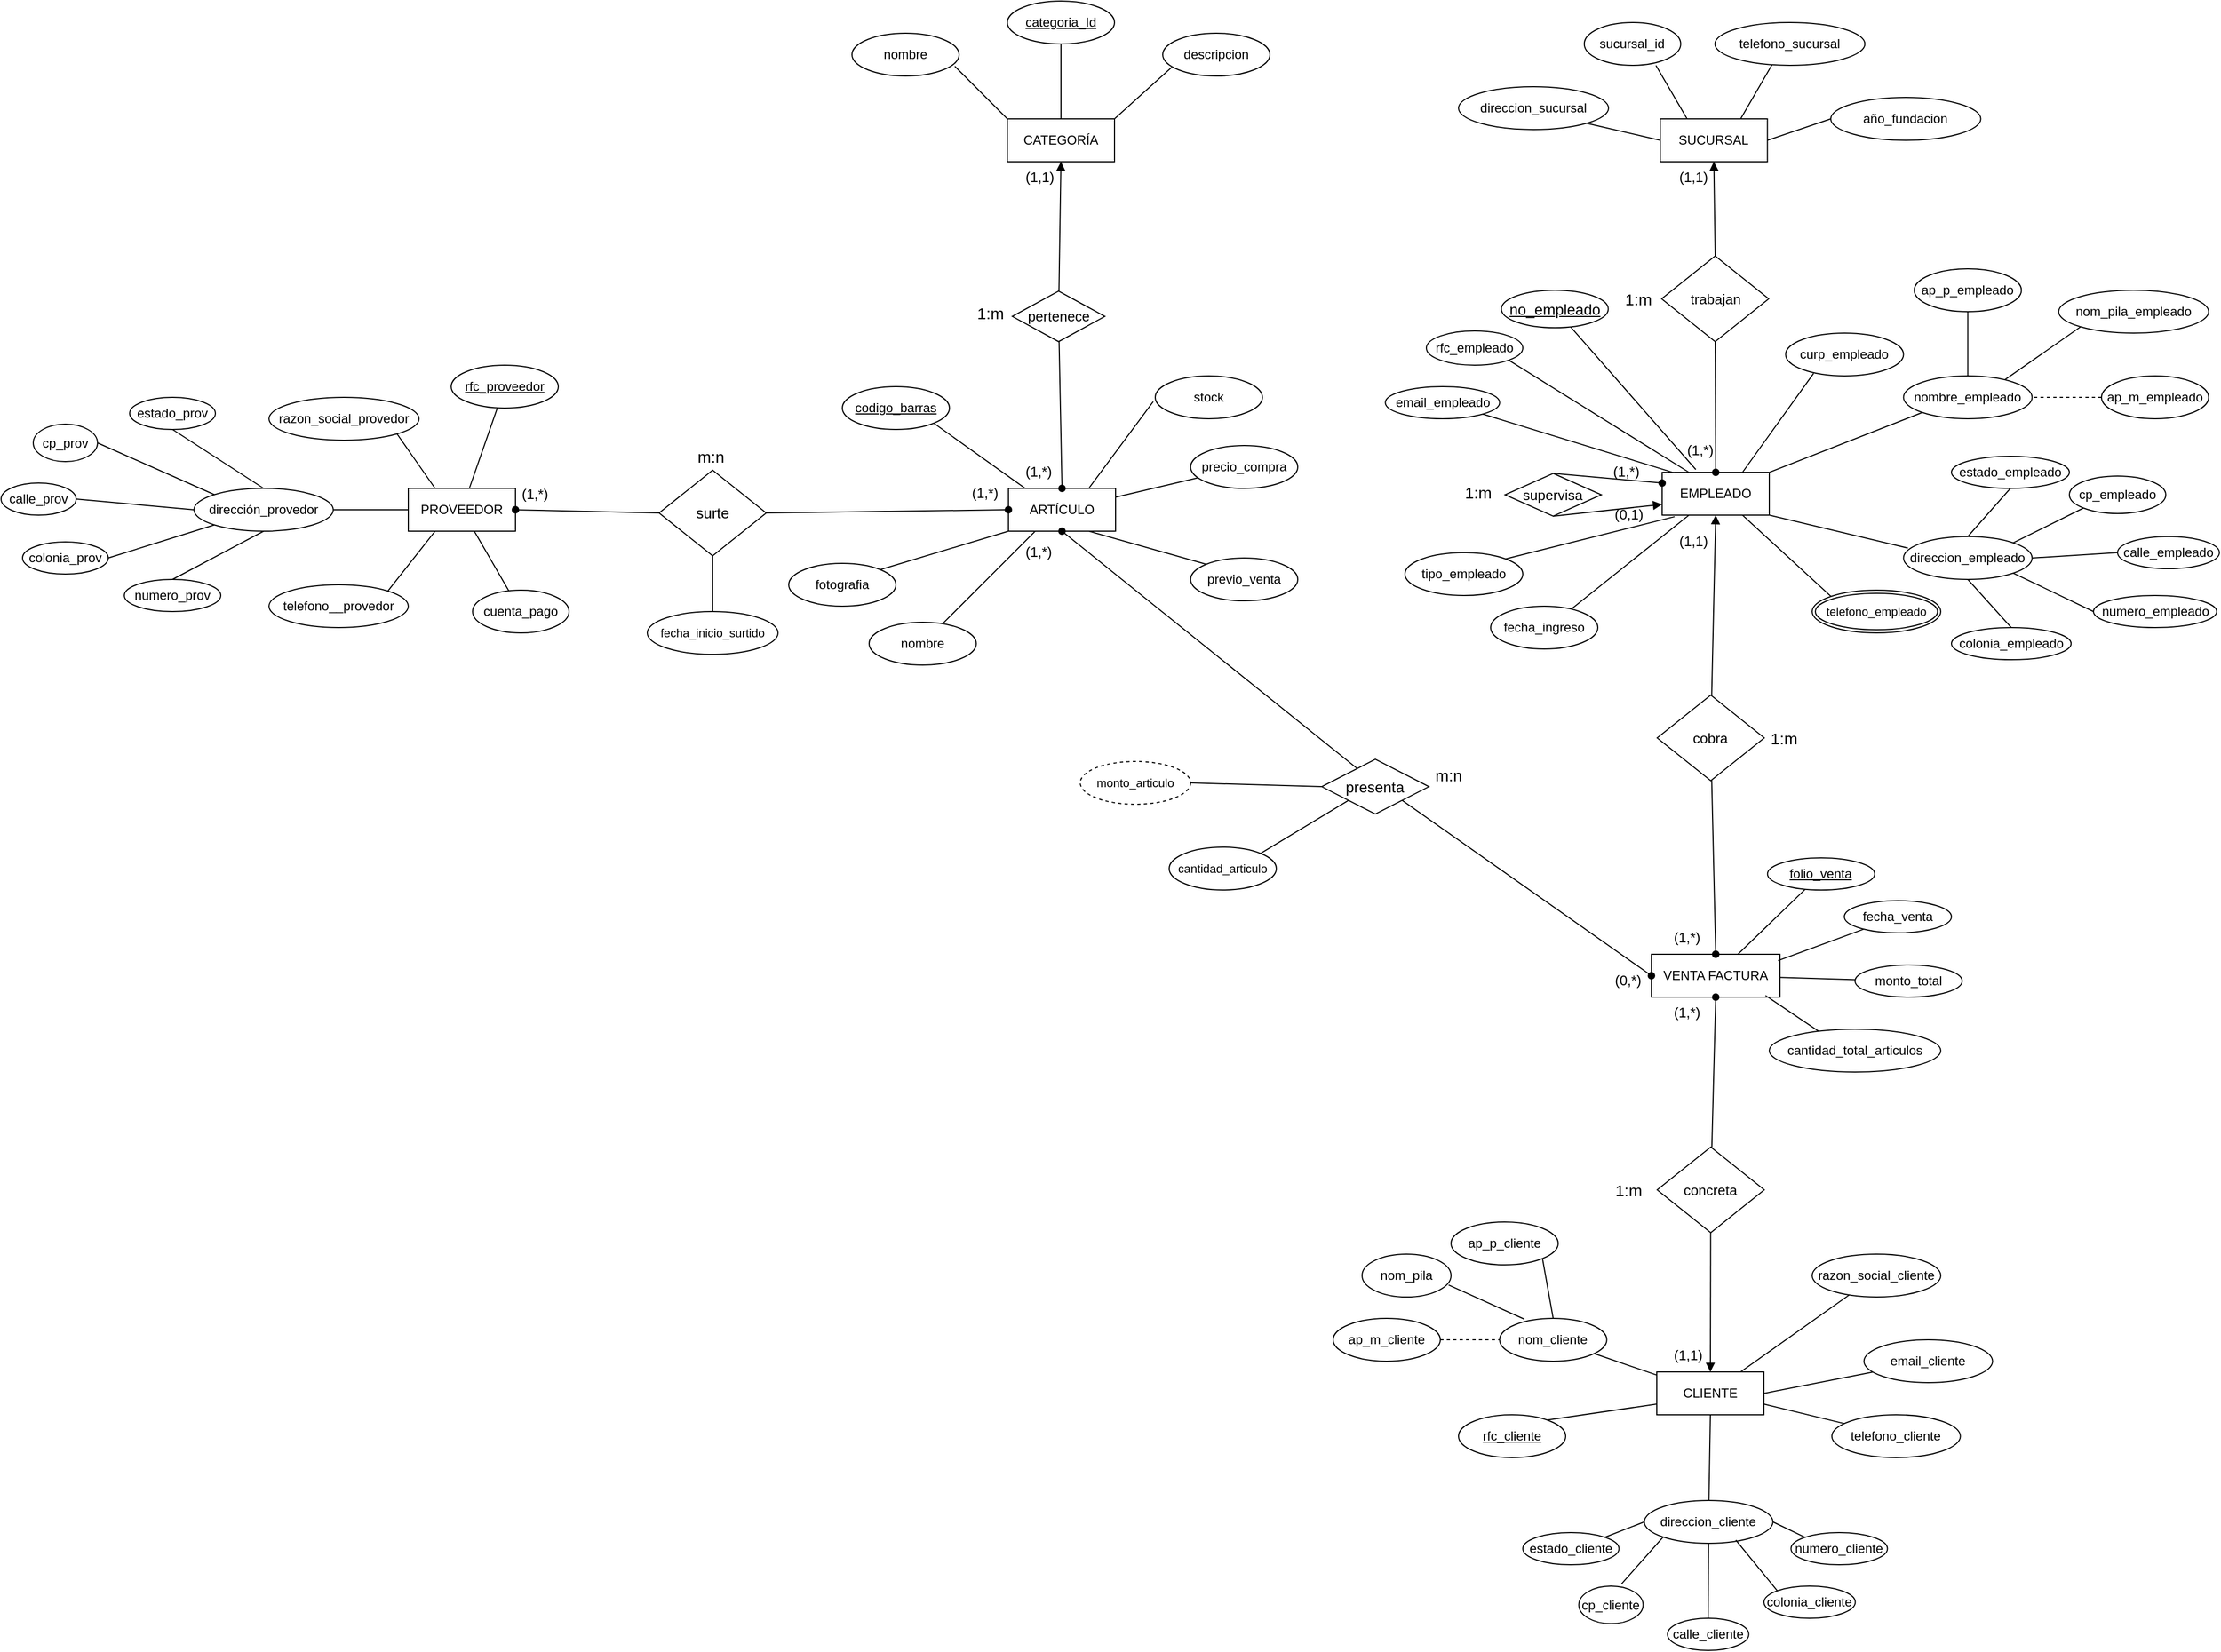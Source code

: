 <mxfile version="27.0.9">
  <diagram name="Page-1" id="KUsfZhr6kFcJxMQCVcjD">
    <mxGraphModel dx="2131" dy="1634" grid="1" gridSize="10" guides="1" tooltips="1" connect="1" arrows="1" fold="1" page="1" pageScale="1" pageWidth="850" pageHeight="1100" math="0" shadow="0">
      <root>
        <mxCell id="0" />
        <mxCell id="1" parent="0" />
        <mxCell id="p22CstdP_1Wj4LlNvmoe-1" style="shape=connector;rounded=0;orthogonalLoop=1;jettySize=auto;html=1;strokeColor=default;align=center;verticalAlign=middle;fontFamily=Helvetica;fontSize=11;fontColor=default;labelBackgroundColor=default;startFill=0;endArrow=none;" parent="1" source="p22CstdP_1Wj4LlNvmoe-8" target="p22CstdP_1Wj4LlNvmoe-12" edge="1">
          <mxGeometry relative="1" as="geometry" />
        </mxCell>
        <mxCell id="p22CstdP_1Wj4LlNvmoe-2" style="shape=connector;rounded=0;orthogonalLoop=1;jettySize=auto;html=1;strokeColor=default;align=center;verticalAlign=middle;fontFamily=Helvetica;fontSize=11;fontColor=default;labelBackgroundColor=default;startFill=0;endArrow=none;exitX=0.25;exitY=1;exitDx=0;exitDy=0;" parent="1" source="p22CstdP_1Wj4LlNvmoe-8" target="p22CstdP_1Wj4LlNvmoe-10" edge="1">
          <mxGeometry relative="1" as="geometry" />
        </mxCell>
        <mxCell id="p22CstdP_1Wj4LlNvmoe-3" style="shape=connector;rounded=0;orthogonalLoop=1;jettySize=auto;html=1;entryX=0;entryY=0;entryDx=0;entryDy=0;strokeColor=default;align=center;verticalAlign=middle;fontFamily=Helvetica;fontSize=11;fontColor=default;labelBackgroundColor=default;startFill=0;endArrow=none;exitX=0.75;exitY=1;exitDx=0;exitDy=0;" parent="1" source="p22CstdP_1Wj4LlNvmoe-8" target="p22CstdP_1Wj4LlNvmoe-11" edge="1">
          <mxGeometry relative="1" as="geometry" />
        </mxCell>
        <mxCell id="p22CstdP_1Wj4LlNvmoe-4" style="shape=connector;rounded=0;orthogonalLoop=1;jettySize=auto;html=1;strokeColor=default;align=center;verticalAlign=middle;fontFamily=Helvetica;fontSize=11;fontColor=default;labelBackgroundColor=default;startFill=0;endArrow=none;exitX=0.182;exitY=0.045;exitDx=0;exitDy=0;exitPerimeter=0;entryX=1;entryY=1;entryDx=0;entryDy=0;" parent="1" source="p22CstdP_1Wj4LlNvmoe-8" target="p22CstdP_1Wj4LlNvmoe-9" edge="1">
          <mxGeometry relative="1" as="geometry" />
        </mxCell>
        <mxCell id="p22CstdP_1Wj4LlNvmoe-8" value="ARTÍCULO" style="whiteSpace=wrap;html=1;align=center;" parent="1" vertex="1">
          <mxGeometry x="290" y="395" width="100" height="40" as="geometry" />
        </mxCell>
        <mxCell id="p22CstdP_1Wj4LlNvmoe-9" value="&lt;u&gt;codigo_barras&lt;/u&gt;" style="ellipse;whiteSpace=wrap;html=1;align=center;" parent="1" vertex="1">
          <mxGeometry x="135" y="300" width="100" height="40" as="geometry" />
        </mxCell>
        <mxCell id="p22CstdP_1Wj4LlNvmoe-10" value="nombre" style="ellipse;whiteSpace=wrap;html=1;align=center;" parent="1" vertex="1">
          <mxGeometry x="160" y="520" width="100" height="40" as="geometry" />
        </mxCell>
        <mxCell id="p22CstdP_1Wj4LlNvmoe-11" value="previo_venta" style="ellipse;whiteSpace=wrap;html=1;align=center;" parent="1" vertex="1">
          <mxGeometry x="460" y="460" width="100" height="40" as="geometry" />
        </mxCell>
        <mxCell id="p22CstdP_1Wj4LlNvmoe-12" value="precio_compra" style="ellipse;whiteSpace=wrap;html=1;align=center;" parent="1" vertex="1">
          <mxGeometry x="460" y="355" width="100" height="40" as="geometry" />
        </mxCell>
        <mxCell id="p22CstdP_1Wj4LlNvmoe-13" value="stock" style="ellipse;whiteSpace=wrap;html=1;align=center;" parent="1" vertex="1">
          <mxGeometry x="427" y="290" width="100" height="40" as="geometry" />
        </mxCell>
        <mxCell id="p22CstdP_1Wj4LlNvmoe-14" value="fotografia" style="ellipse;whiteSpace=wrap;html=1;align=center;" parent="1" vertex="1">
          <mxGeometry x="85" y="465" width="100" height="40" as="geometry" />
        </mxCell>
        <mxCell id="p22CstdP_1Wj4LlNvmoe-16" style="rounded=0;orthogonalLoop=1;jettySize=auto;html=1;entryX=-0.019;entryY=0.6;entryDx=0;entryDy=0;entryPerimeter=0;endArrow=none;startFill=0;exitX=0.75;exitY=0;exitDx=0;exitDy=0;" parent="1" source="p22CstdP_1Wj4LlNvmoe-8" target="p22CstdP_1Wj4LlNvmoe-13" edge="1">
          <mxGeometry relative="1" as="geometry" />
        </mxCell>
        <mxCell id="p22CstdP_1Wj4LlNvmoe-18" style="shape=connector;rounded=0;orthogonalLoop=1;jettySize=auto;html=1;entryX=1;entryY=0;entryDx=0;entryDy=0;strokeColor=default;align=center;verticalAlign=middle;fontFamily=Helvetica;fontSize=11;fontColor=default;labelBackgroundColor=default;startFill=0;endArrow=none;exitX=0;exitY=1;exitDx=0;exitDy=0;" parent="1" source="p22CstdP_1Wj4LlNvmoe-8" target="p22CstdP_1Wj4LlNvmoe-14" edge="1">
          <mxGeometry relative="1" as="geometry" />
        </mxCell>
        <mxCell id="p22CstdP_1Wj4LlNvmoe-19" style="shape=connector;rounded=0;orthogonalLoop=1;jettySize=auto;html=1;strokeColor=default;align=center;verticalAlign=middle;fontFamily=Helvetica;fontSize=11;fontColor=default;labelBackgroundColor=default;startFill=0;endArrow=none;exitX=1;exitY=0;exitDx=0;exitDy=0;entryX=0.083;entryY=0.797;entryDx=0;entryDy=0;entryPerimeter=0;" parent="1" source="p22CstdP_1Wj4LlNvmoe-21" target="p22CstdP_1Wj4LlNvmoe-24" edge="1">
          <mxGeometry relative="1" as="geometry">
            <Array as="points" />
          </mxGeometry>
        </mxCell>
        <mxCell id="p22CstdP_1Wj4LlNvmoe-20" style="shape=connector;rounded=0;orthogonalLoop=1;jettySize=auto;html=1;strokeColor=default;align=center;verticalAlign=middle;fontFamily=Helvetica;fontSize=11;fontColor=default;labelBackgroundColor=default;startFill=0;endArrow=none;exitX=0.5;exitY=0;exitDx=0;exitDy=0;" parent="1" source="p22CstdP_1Wj4LlNvmoe-21" target="p22CstdP_1Wj4LlNvmoe-22" edge="1">
          <mxGeometry relative="1" as="geometry" />
        </mxCell>
        <mxCell id="p22CstdP_1Wj4LlNvmoe-21" value="CATEGORÍA" style="whiteSpace=wrap;html=1;align=center;" parent="1" vertex="1">
          <mxGeometry x="289" y="50" width="100" height="40" as="geometry" />
        </mxCell>
        <mxCell id="p22CstdP_1Wj4LlNvmoe-22" value="&lt;u&gt;categoria_Id&lt;/u&gt;" style="ellipse;whiteSpace=wrap;html=1;align=center;" parent="1" vertex="1">
          <mxGeometry x="289" y="-60" width="100" height="40" as="geometry" />
        </mxCell>
        <mxCell id="p22CstdP_1Wj4LlNvmoe-23" value="nombre" style="ellipse;whiteSpace=wrap;html=1;align=center;" parent="1" vertex="1">
          <mxGeometry x="144" y="-30" width="100" height="40" as="geometry" />
        </mxCell>
        <mxCell id="p22CstdP_1Wj4LlNvmoe-24" value="descripcion" style="ellipse;whiteSpace=wrap;html=1;align=center;" parent="1" vertex="1">
          <mxGeometry x="434" y="-30" width="100" height="40" as="geometry" />
        </mxCell>
        <mxCell id="p22CstdP_1Wj4LlNvmoe-25" style="shape=connector;rounded=0;orthogonalLoop=1;jettySize=auto;html=1;entryX=0.96;entryY=0.772;entryDx=0;entryDy=0;entryPerimeter=0;strokeColor=default;align=center;verticalAlign=middle;fontFamily=Helvetica;fontSize=11;fontColor=default;labelBackgroundColor=default;startFill=0;endArrow=none;exitX=0;exitY=0;exitDx=0;exitDy=0;" parent="1" source="p22CstdP_1Wj4LlNvmoe-21" target="p22CstdP_1Wj4LlNvmoe-23" edge="1">
          <mxGeometry relative="1" as="geometry" />
        </mxCell>
        <mxCell id="p22CstdP_1Wj4LlNvmoe-26" style="shape=connector;rounded=0;orthogonalLoop=1;jettySize=auto;html=1;strokeColor=default;align=center;verticalAlign=middle;fontFamily=Helvetica;fontSize=11;fontColor=default;labelBackgroundColor=default;startFill=0;endArrow=none;exitX=0.25;exitY=1;exitDx=0;exitDy=0;entryX=1;entryY=0;entryDx=0;entryDy=0;" parent="1" source="p22CstdP_1Wj4LlNvmoe-28" target="p22CstdP_1Wj4LlNvmoe-33" edge="1">
          <mxGeometry relative="1" as="geometry" />
        </mxCell>
        <mxCell id="p22CstdP_1Wj4LlNvmoe-27" style="shape=connector;rounded=0;orthogonalLoop=1;jettySize=auto;html=1;strokeColor=default;align=center;verticalAlign=middle;fontFamily=Helvetica;fontSize=11;fontColor=default;labelBackgroundColor=default;startFill=0;endArrow=none;" parent="1" source="p22CstdP_1Wj4LlNvmoe-28" target="p22CstdP_1Wj4LlNvmoe-34" edge="1">
          <mxGeometry relative="1" as="geometry" />
        </mxCell>
        <mxCell id="p22CstdP_1Wj4LlNvmoe-28" value="PROVEEDOR" style="whiteSpace=wrap;html=1;align=center;" parent="1" vertex="1">
          <mxGeometry x="-270" y="395" width="100" height="40" as="geometry" />
        </mxCell>
        <mxCell id="p22CstdP_1Wj4LlNvmoe-29" style="shape=connector;rounded=0;orthogonalLoop=1;jettySize=auto;html=1;strokeColor=default;align=center;verticalAlign=middle;fontFamily=Helvetica;fontSize=11;fontColor=default;labelBackgroundColor=default;startFill=0;endArrow=none;" parent="1" source="p22CstdP_1Wj4LlNvmoe-30" target="p22CstdP_1Wj4LlNvmoe-28" edge="1">
          <mxGeometry relative="1" as="geometry" />
        </mxCell>
        <mxCell id="p22CstdP_1Wj4LlNvmoe-30" value="&lt;u&gt;rfc_proveedor&lt;/u&gt;" style="ellipse;whiteSpace=wrap;html=1;align=center;" parent="1" vertex="1">
          <mxGeometry x="-230" y="280" width="100" height="40" as="geometry" />
        </mxCell>
        <mxCell id="p22CstdP_1Wj4LlNvmoe-31" value="razon_social_provedor" style="ellipse;whiteSpace=wrap;html=1;align=center;" parent="1" vertex="1">
          <mxGeometry x="-400" y="310" width="140" height="40" as="geometry" />
        </mxCell>
        <mxCell id="p22CstdP_1Wj4LlNvmoe-32" value="dirección_provedor" style="ellipse;whiteSpace=wrap;html=1;align=center;" parent="1" vertex="1">
          <mxGeometry x="-470" y="395" width="130" height="40" as="geometry" />
        </mxCell>
        <mxCell id="p22CstdP_1Wj4LlNvmoe-33" value="telefono__provedor" style="ellipse;whiteSpace=wrap;html=1;align=center;" parent="1" vertex="1">
          <mxGeometry x="-400" y="485" width="130" height="40" as="geometry" />
        </mxCell>
        <mxCell id="p22CstdP_1Wj4LlNvmoe-34" value="cuenta_pago" style="ellipse;whiteSpace=wrap;html=1;align=center;" parent="1" vertex="1">
          <mxGeometry x="-210" y="490" width="90" height="40" as="geometry" />
        </mxCell>
        <mxCell id="p22CstdP_1Wj4LlNvmoe-35" style="shape=connector;rounded=0;orthogonalLoop=1;jettySize=auto;html=1;entryX=1;entryY=1;entryDx=0;entryDy=0;strokeColor=default;align=center;verticalAlign=middle;fontFamily=Helvetica;fontSize=11;fontColor=default;labelBackgroundColor=default;startFill=0;endArrow=none;exitX=0.25;exitY=0;exitDx=0;exitDy=0;" parent="1" source="p22CstdP_1Wj4LlNvmoe-28" target="p22CstdP_1Wj4LlNvmoe-31" edge="1">
          <mxGeometry relative="1" as="geometry" />
        </mxCell>
        <mxCell id="p22CstdP_1Wj4LlNvmoe-36" style="shape=connector;rounded=0;orthogonalLoop=1;jettySize=auto;html=1;entryX=1;entryY=0.5;entryDx=0;entryDy=0;strokeColor=default;align=center;verticalAlign=middle;fontFamily=Helvetica;fontSize=11;fontColor=default;labelBackgroundColor=default;startFill=0;endArrow=none;" parent="1" source="p22CstdP_1Wj4LlNvmoe-28" target="p22CstdP_1Wj4LlNvmoe-32" edge="1">
          <mxGeometry relative="1" as="geometry" />
        </mxCell>
        <mxCell id="p22CstdP_1Wj4LlNvmoe-38" value="CLIENTE" style="whiteSpace=wrap;html=1;align=center;" parent="1" vertex="1">
          <mxGeometry x="895" y="1220" width="100" height="40" as="geometry" />
        </mxCell>
        <mxCell id="p22CstdP_1Wj4LlNvmoe-39" style="shape=connector;rounded=0;orthogonalLoop=1;jettySize=auto;html=1;strokeColor=default;align=center;verticalAlign=middle;fontFamily=Helvetica;fontSize=11;fontColor=default;labelBackgroundColor=default;startFill=0;endArrow=none;entryX=0;entryY=0.75;entryDx=0;entryDy=0;exitX=0.787;exitY=0.137;exitDx=0;exitDy=0;exitPerimeter=0;" parent="1" source="p22CstdP_1Wj4LlNvmoe-40" target="p22CstdP_1Wj4LlNvmoe-38" edge="1">
          <mxGeometry relative="1" as="geometry" />
        </mxCell>
        <mxCell id="p22CstdP_1Wj4LlNvmoe-40" value="&lt;u&gt;rfc_cliente&lt;/u&gt;" style="ellipse;whiteSpace=wrap;html=1;align=center;" parent="1" vertex="1">
          <mxGeometry x="710" y="1260" width="100" height="40" as="geometry" />
        </mxCell>
        <mxCell id="p22CstdP_1Wj4LlNvmoe-41" style="shape=connector;rounded=0;orthogonalLoop=1;jettySize=auto;html=1;strokeColor=default;align=center;verticalAlign=middle;fontFamily=Helvetica;fontSize=11;fontColor=default;labelBackgroundColor=default;startFill=0;endArrow=none;" parent="1" source="p22CstdP_1Wj4LlNvmoe-42" target="p22CstdP_1Wj4LlNvmoe-38" edge="1">
          <mxGeometry relative="1" as="geometry" />
        </mxCell>
        <mxCell id="p22CstdP_1Wj4LlNvmoe-42" value="nom_cliente" style="ellipse;whiteSpace=wrap;html=1;align=center;" parent="1" vertex="1">
          <mxGeometry x="748.35" y="1170" width="100" height="40" as="geometry" />
        </mxCell>
        <mxCell id="p22CstdP_1Wj4LlNvmoe-44" style="shape=connector;rounded=0;orthogonalLoop=1;jettySize=auto;html=1;strokeColor=default;align=center;verticalAlign=middle;fontFamily=Helvetica;fontSize=11;fontColor=default;labelBackgroundColor=default;startFill=0;endArrow=none;dashed=1;exitX=1;exitY=0.5;exitDx=0;exitDy=0;entryX=0;entryY=0.5;entryDx=0;entryDy=0;" parent="1" source="dMxaC-axAhex1J3l8mQK-4" target="p22CstdP_1Wj4LlNvmoe-42" edge="1">
          <mxGeometry relative="1" as="geometry">
            <mxPoint x="1048.495" y="1119.919" as="sourcePoint" />
            <mxPoint x="783" y="1200" as="targetPoint" />
          </mxGeometry>
        </mxCell>
        <mxCell id="p22CstdP_1Wj4LlNvmoe-46" style="shape=connector;rounded=0;orthogonalLoop=1;jettySize=auto;html=1;strokeColor=default;align=center;verticalAlign=middle;fontFamily=Helvetica;fontSize=11;fontColor=default;labelBackgroundColor=default;startFill=0;endArrow=none;" parent="1" source="p22CstdP_1Wj4LlNvmoe-47" target="p22CstdP_1Wj4LlNvmoe-38" edge="1">
          <mxGeometry relative="1" as="geometry" />
        </mxCell>
        <mxCell id="p22CstdP_1Wj4LlNvmoe-47" value="razon_social_cliente" style="ellipse;whiteSpace=wrap;html=1;align=center;" parent="1" vertex="1">
          <mxGeometry x="1040" y="1110" width="120" height="40" as="geometry" />
        </mxCell>
        <mxCell id="p22CstdP_1Wj4LlNvmoe-48" style="shape=connector;rounded=0;orthogonalLoop=1;jettySize=auto;html=1;entryX=0.5;entryY=1;entryDx=0;entryDy=0;strokeColor=default;align=center;verticalAlign=middle;fontFamily=Helvetica;fontSize=11;fontColor=default;labelBackgroundColor=default;startFill=0;endArrow=none;" parent="1" source="p22CstdP_1Wj4LlNvmoe-49" target="p22CstdP_1Wj4LlNvmoe-38" edge="1">
          <mxGeometry relative="1" as="geometry" />
        </mxCell>
        <mxCell id="p22CstdP_1Wj4LlNvmoe-49" value="direccion_cliente" style="ellipse;whiteSpace=wrap;html=1;align=center;" parent="1" vertex="1">
          <mxGeometry x="883.35" y="1340" width="120" height="40" as="geometry" />
        </mxCell>
        <mxCell id="p22CstdP_1Wj4LlNvmoe-50" style="shape=connector;rounded=0;orthogonalLoop=1;jettySize=auto;html=1;entryX=1;entryY=0.5;entryDx=0;entryDy=0;strokeColor=default;align=center;verticalAlign=middle;fontFamily=Helvetica;fontSize=11;fontColor=default;labelBackgroundColor=default;startFill=0;endArrow=none;" parent="1" source="p22CstdP_1Wj4LlNvmoe-51" target="p22CstdP_1Wj4LlNvmoe-38" edge="1">
          <mxGeometry relative="1" as="geometry" />
        </mxCell>
        <mxCell id="p22CstdP_1Wj4LlNvmoe-51" value="email_cliente" style="ellipse;whiteSpace=wrap;html=1;align=center;" parent="1" vertex="1">
          <mxGeometry x="1088.35" y="1190" width="120" height="40" as="geometry" />
        </mxCell>
        <mxCell id="p22CstdP_1Wj4LlNvmoe-52" style="shape=connector;rounded=0;orthogonalLoop=1;jettySize=auto;html=1;entryX=1;entryY=0.75;entryDx=0;entryDy=0;strokeColor=default;align=center;verticalAlign=middle;fontFamily=Helvetica;fontSize=11;fontColor=default;labelBackgroundColor=default;startFill=0;endArrow=none;" parent="1" source="p22CstdP_1Wj4LlNvmoe-53" target="p22CstdP_1Wj4LlNvmoe-38" edge="1">
          <mxGeometry relative="1" as="geometry" />
        </mxCell>
        <mxCell id="p22CstdP_1Wj4LlNvmoe-53" value="telefono_cliente" style="ellipse;whiteSpace=wrap;html=1;align=center;" parent="1" vertex="1">
          <mxGeometry x="1058.35" y="1260" width="120" height="40" as="geometry" />
        </mxCell>
        <mxCell id="p22CstdP_1Wj4LlNvmoe-54" style="shape=connector;rounded=0;orthogonalLoop=1;jettySize=auto;html=1;entryX=0.5;entryY=0;entryDx=0;entryDy=0;strokeColor=default;align=center;verticalAlign=middle;fontFamily=Helvetica;fontSize=11;fontColor=default;labelBackgroundColor=default;startFill=0;endArrow=none;exitX=1;exitY=1;exitDx=0;exitDy=0;" parent="1" source="dMxaC-axAhex1J3l8mQK-3" target="p22CstdP_1Wj4LlNvmoe-42" edge="1">
          <mxGeometry relative="1" as="geometry">
            <mxPoint x="875.395" y="1149.195" as="sourcePoint" />
          </mxGeometry>
        </mxCell>
        <mxCell id="p22CstdP_1Wj4LlNvmoe-57" value="EMPLEADO" style="whiteSpace=wrap;html=1;align=center;" parent="1" vertex="1">
          <mxGeometry x="900" y="380" width="100" height="40" as="geometry" />
        </mxCell>
        <mxCell id="p22CstdP_1Wj4LlNvmoe-58" style="shape=connector;rounded=0;orthogonalLoop=1;jettySize=auto;html=1;strokeColor=default;align=center;verticalAlign=middle;fontFamily=Helvetica;fontSize=11;fontColor=default;labelBackgroundColor=default;startFill=0;endArrow=none;entryX=0.25;entryY=0;entryDx=0;entryDy=0;exitX=1;exitY=1;exitDx=0;exitDy=0;" parent="1" source="p22CstdP_1Wj4LlNvmoe-59" target="p22CstdP_1Wj4LlNvmoe-57" edge="1">
          <mxGeometry relative="1" as="geometry" />
        </mxCell>
        <mxCell id="p22CstdP_1Wj4LlNvmoe-59" value="rfc_empleado" style="ellipse;whiteSpace=wrap;html=1;align=center;" parent="1" vertex="1">
          <mxGeometry x="680" y="248" width="90" height="32" as="geometry" />
        </mxCell>
        <mxCell id="p22CstdP_1Wj4LlNvmoe-60" style="shape=connector;rounded=0;orthogonalLoop=1;jettySize=auto;html=1;entryX=0.75;entryY=0;entryDx=0;entryDy=0;strokeColor=default;align=center;verticalAlign=middle;fontFamily=Helvetica;fontSize=11;fontColor=default;labelBackgroundColor=default;startFill=0;endArrow=none;exitX=0.237;exitY=0.942;exitDx=0;exitDy=0;exitPerimeter=0;" parent="1" source="p22CstdP_1Wj4LlNvmoe-61" target="p22CstdP_1Wj4LlNvmoe-57" edge="1">
          <mxGeometry relative="1" as="geometry" />
        </mxCell>
        <mxCell id="p22CstdP_1Wj4LlNvmoe-61" value="curp_empleado" style="ellipse;whiteSpace=wrap;html=1;align=center;" parent="1" vertex="1">
          <mxGeometry x="1015.25" y="250" width="110" height="40" as="geometry" />
        </mxCell>
        <mxCell id="p22CstdP_1Wj4LlNvmoe-62" style="shape=connector;rounded=0;orthogonalLoop=1;jettySize=auto;html=1;entryX=1;entryY=0;entryDx=0;entryDy=0;strokeColor=default;align=center;verticalAlign=middle;fontFamily=Helvetica;fontSize=11;fontColor=default;labelBackgroundColor=default;startFill=0;endArrow=none;exitX=0;exitY=1;exitDx=0;exitDy=0;" parent="1" source="p22CstdP_1Wj4LlNvmoe-63" target="p22CstdP_1Wj4LlNvmoe-57" edge="1">
          <mxGeometry relative="1" as="geometry" />
        </mxCell>
        <mxCell id="p22CstdP_1Wj4LlNvmoe-63" value="nombre_empleado" style="ellipse;whiteSpace=wrap;html=1;align=center;" parent="1" vertex="1">
          <mxGeometry x="1125.25" y="290" width="120" height="40" as="geometry" />
        </mxCell>
        <mxCell id="p22CstdP_1Wj4LlNvmoe-64" value="telefono_empleado" style="ellipse;shape=doubleEllipse;margin=3;whiteSpace=wrap;html=1;align=center;fontFamily=Helvetica;fontSize=11;fontColor=default;labelBackgroundColor=default;" parent="1" vertex="1">
          <mxGeometry x="1040" y="490" width="120" height="40" as="geometry" />
        </mxCell>
        <mxCell id="p22CstdP_1Wj4LlNvmoe-68" style="shape=connector;rounded=0;orthogonalLoop=1;jettySize=auto;html=1;entryX=0;entryY=0;entryDx=0;entryDy=0;strokeColor=default;align=center;verticalAlign=middle;fontFamily=Helvetica;fontSize=11;fontColor=default;labelBackgroundColor=default;startFill=0;endArrow=none;exitX=0.75;exitY=1;exitDx=0;exitDy=0;" parent="1" source="p22CstdP_1Wj4LlNvmoe-57" target="p22CstdP_1Wj4LlNvmoe-64" edge="1">
          <mxGeometry relative="1" as="geometry" />
        </mxCell>
        <mxCell id="p22CstdP_1Wj4LlNvmoe-69" style="shape=connector;rounded=0;orthogonalLoop=1;jettySize=auto;html=1;entryX=1;entryY=1;entryDx=0;entryDy=0;strokeColor=default;align=center;verticalAlign=middle;fontFamily=Helvetica;fontSize=11;fontColor=default;labelBackgroundColor=default;startFill=0;endArrow=none;exitX=0.034;exitY=0.269;exitDx=0;exitDy=0;exitPerimeter=0;" parent="1" source="p22CstdP_1Wj4LlNvmoe-70" target="p22CstdP_1Wj4LlNvmoe-57" edge="1">
          <mxGeometry relative="1" as="geometry" />
        </mxCell>
        <mxCell id="p22CstdP_1Wj4LlNvmoe-70" value="direccion_empleado" style="ellipse;whiteSpace=wrap;html=1;align=center;" parent="1" vertex="1">
          <mxGeometry x="1125.25" y="440" width="120" height="40" as="geometry" />
        </mxCell>
        <mxCell id="p22CstdP_1Wj4LlNvmoe-71" value="email_empleado" style="ellipse;whiteSpace=wrap;html=1;align=center;" parent="1" vertex="1">
          <mxGeometry x="641.7" y="300" width="106.65" height="30" as="geometry" />
        </mxCell>
        <mxCell id="p22CstdP_1Wj4LlNvmoe-73" value="tipo_empleado" style="ellipse;whiteSpace=wrap;html=1;align=center;" parent="1" vertex="1">
          <mxGeometry x="660" y="455" width="110" height="40" as="geometry" />
        </mxCell>
        <mxCell id="p22CstdP_1Wj4LlNvmoe-74" style="shape=connector;rounded=0;orthogonalLoop=1;jettySize=auto;html=1;entryX=1;entryY=1;entryDx=0;entryDy=0;strokeColor=default;align=center;verticalAlign=middle;fontFamily=Helvetica;fontSize=11;fontColor=default;labelBackgroundColor=default;startFill=0;endArrow=none;exitX=0.116;exitY=0.014;exitDx=0;exitDy=0;exitPerimeter=0;" parent="1" source="p22CstdP_1Wj4LlNvmoe-57" target="p22CstdP_1Wj4LlNvmoe-71" edge="1">
          <mxGeometry relative="1" as="geometry" />
        </mxCell>
        <mxCell id="p22CstdP_1Wj4LlNvmoe-75" style="shape=connector;rounded=0;orthogonalLoop=1;jettySize=auto;html=1;entryX=0.25;entryY=1;entryDx=0;entryDy=0;strokeColor=default;align=center;verticalAlign=middle;fontFamily=Helvetica;fontSize=11;fontColor=default;labelBackgroundColor=default;startFill=0;endArrow=none;exitX=0.702;exitY=0.169;exitDx=0;exitDy=0;exitPerimeter=0;" parent="1" source="p22CstdP_1Wj4LlNvmoe-72" target="p22CstdP_1Wj4LlNvmoe-57" edge="1">
          <mxGeometry relative="1" as="geometry" />
        </mxCell>
        <mxCell id="p22CstdP_1Wj4LlNvmoe-76" style="shape=connector;rounded=0;orthogonalLoop=1;jettySize=auto;html=1;strokeColor=default;align=center;verticalAlign=middle;fontFamily=Helvetica;fontSize=11;fontColor=default;labelBackgroundColor=default;startFill=0;endArrow=none;exitX=1;exitY=0;exitDx=0;exitDy=0;entryX=0.116;entryY=1.036;entryDx=0;entryDy=0;entryPerimeter=0;" parent="1" source="p22CstdP_1Wj4LlNvmoe-73" target="p22CstdP_1Wj4LlNvmoe-57" edge="1">
          <mxGeometry relative="1" as="geometry">
            <mxPoint x="910" y="421" as="targetPoint" />
          </mxGeometry>
        </mxCell>
        <mxCell id="p22CstdP_1Wj4LlNvmoe-79" value="" style="shape=connector;rounded=0;orthogonalLoop=1;jettySize=auto;html=1;strokeColor=default;align=center;verticalAlign=middle;fontFamily=Helvetica;fontSize=11;fontColor=default;labelBackgroundColor=default;startFill=0;endArrow=none;entryX=0.743;entryY=1.003;entryDx=0;entryDy=0;exitX=0.25;exitY=0;exitDx=0;exitDy=0;entryPerimeter=0;" parent="1" source="p22CstdP_1Wj4LlNvmoe-80" target="p22CstdP_1Wj4LlNvmoe-81" edge="1">
          <mxGeometry relative="1" as="geometry">
            <mxPoint x="886.248" y="-20.851" as="targetPoint" />
          </mxGeometry>
        </mxCell>
        <mxCell id="p22CstdP_1Wj4LlNvmoe-80" value="SUCURSAL" style="whiteSpace=wrap;html=1;align=center;" parent="1" vertex="1">
          <mxGeometry x="898.26" y="50" width="100" height="40" as="geometry" />
        </mxCell>
        <mxCell id="p22CstdP_1Wj4LlNvmoe-81" value="sucursal_id" style="ellipse;whiteSpace=wrap;html=1;" parent="1" vertex="1">
          <mxGeometry x="827.35" y="-40" width="90" height="40" as="geometry" />
        </mxCell>
        <mxCell id="p22CstdP_1Wj4LlNvmoe-83" style="shape=connector;rounded=0;orthogonalLoop=1;jettySize=auto;html=1;entryX=0.75;entryY=0;entryDx=0;entryDy=0;strokeColor=default;align=center;verticalAlign=middle;fontFamily=Helvetica;fontSize=11;fontColor=default;labelBackgroundColor=default;startFill=0;endArrow=none;exitX=0.386;exitY=0.953;exitDx=0;exitDy=0;exitPerimeter=0;" parent="1" source="p22CstdP_1Wj4LlNvmoe-84" target="p22CstdP_1Wj4LlNvmoe-80" edge="1">
          <mxGeometry relative="1" as="geometry" />
        </mxCell>
        <mxCell id="p22CstdP_1Wj4LlNvmoe-84" value="telefono_sucursal" style="ellipse;whiteSpace=wrap;html=1;" parent="1" vertex="1">
          <mxGeometry x="949.25" y="-40" width="140" height="40" as="geometry" />
        </mxCell>
        <mxCell id="p22CstdP_1Wj4LlNvmoe-85" style="shape=connector;rounded=0;orthogonalLoop=1;jettySize=auto;html=1;strokeColor=default;align=center;verticalAlign=middle;fontFamily=Helvetica;fontSize=11;fontColor=default;labelBackgroundColor=default;startFill=0;endArrow=none;exitX=0;exitY=0.5;exitDx=0;exitDy=0;entryX=1;entryY=0.5;entryDx=0;entryDy=0;" parent="1" source="p22CstdP_1Wj4LlNvmoe-86" target="p22CstdP_1Wj4LlNvmoe-80" edge="1">
          <mxGeometry relative="1" as="geometry">
            <mxPoint x="999" y="60" as="targetPoint" />
          </mxGeometry>
        </mxCell>
        <mxCell id="p22CstdP_1Wj4LlNvmoe-86" value="año_fundacion" style="ellipse;whiteSpace=wrap;html=1;" parent="1" vertex="1">
          <mxGeometry x="1057.35" y="30" width="140" height="40" as="geometry" />
        </mxCell>
        <mxCell id="p22CstdP_1Wj4LlNvmoe-87" style="shape=connector;rounded=0;orthogonalLoop=1;jettySize=auto;html=1;entryX=0;entryY=0.5;entryDx=0;entryDy=0;strokeColor=default;align=center;verticalAlign=middle;fontFamily=Helvetica;fontSize=11;fontColor=default;labelBackgroundColor=default;startFill=0;endArrow=none;exitX=1;exitY=1;exitDx=0;exitDy=0;" parent="1" source="p22CstdP_1Wj4LlNvmoe-88" target="p22CstdP_1Wj4LlNvmoe-80" edge="1">
          <mxGeometry relative="1" as="geometry" />
        </mxCell>
        <mxCell id="p22CstdP_1Wj4LlNvmoe-88" value="direccion_sucursal" style="ellipse;whiteSpace=wrap;html=1;" parent="1" vertex="1">
          <mxGeometry x="710.0" y="20" width="140" height="40" as="geometry" />
        </mxCell>
        <mxCell id="p22CstdP_1Wj4LlNvmoe-92" value="VENTA FACTURA" style="whiteSpace=wrap;html=1;align=center;" parent="1" vertex="1">
          <mxGeometry x="890" y="830" width="120" height="40" as="geometry" />
        </mxCell>
        <mxCell id="p22CstdP_1Wj4LlNvmoe-93" style="shape=connector;rounded=0;orthogonalLoop=1;jettySize=auto;html=1;strokeColor=default;align=center;verticalAlign=middle;fontFamily=Helvetica;fontSize=11;fontColor=default;labelBackgroundColor=default;startFill=0;endArrow=none;" parent="1" source="p22CstdP_1Wj4LlNvmoe-94" target="p22CstdP_1Wj4LlNvmoe-92" edge="1">
          <mxGeometry relative="1" as="geometry" />
        </mxCell>
        <mxCell id="p22CstdP_1Wj4LlNvmoe-94" value="&lt;u&gt;folio_venta&lt;/u&gt;" style="ellipse;whiteSpace=wrap;html=1;" parent="1" vertex="1">
          <mxGeometry x="998.35" y="740" width="100" height="30" as="geometry" />
        </mxCell>
        <mxCell id="p22CstdP_1Wj4LlNvmoe-95" value="fecha_venta" style="ellipse;whiteSpace=wrap;html=1;" parent="1" vertex="1">
          <mxGeometry x="1070" y="780" width="100" height="30" as="geometry" />
        </mxCell>
        <mxCell id="p22CstdP_1Wj4LlNvmoe-96" style="shape=connector;rounded=0;orthogonalLoop=1;jettySize=auto;html=1;strokeColor=default;align=center;verticalAlign=middle;fontFamily=Helvetica;fontSize=11;fontColor=default;labelBackgroundColor=default;startFill=0;endArrow=none;" parent="1" source="p22CstdP_1Wj4LlNvmoe-97" target="p22CstdP_1Wj4LlNvmoe-92" edge="1">
          <mxGeometry relative="1" as="geometry" />
        </mxCell>
        <mxCell id="p22CstdP_1Wj4LlNvmoe-97" value="monto_total" style="ellipse;whiteSpace=wrap;html=1;" parent="1" vertex="1">
          <mxGeometry x="1080" y="840" width="100" height="30" as="geometry" />
        </mxCell>
        <mxCell id="p22CstdP_1Wj4LlNvmoe-98" style="shape=connector;rounded=0;orthogonalLoop=1;jettySize=auto;html=1;strokeColor=default;align=center;verticalAlign=middle;fontFamily=Helvetica;fontSize=11;fontColor=default;labelBackgroundColor=default;startFill=0;endArrow=none;exitX=0.301;exitY=0.082;exitDx=0;exitDy=0;exitPerimeter=0;entryX=0.887;entryY=0.962;entryDx=0;entryDy=0;entryPerimeter=0;" parent="1" source="p22CstdP_1Wj4LlNvmoe-99" target="p22CstdP_1Wj4LlNvmoe-92" edge="1">
          <mxGeometry relative="1" as="geometry">
            <mxPoint x="996" y="872" as="targetPoint" />
          </mxGeometry>
        </mxCell>
        <mxCell id="p22CstdP_1Wj4LlNvmoe-99" value="cantidad_total_articulos" style="ellipse;whiteSpace=wrap;html=1;" parent="1" vertex="1">
          <mxGeometry x="1000" y="900" width="160" height="40" as="geometry" />
        </mxCell>
        <mxCell id="p22CstdP_1Wj4LlNvmoe-100" style="shape=connector;rounded=0;orthogonalLoop=1;jettySize=auto;html=1;entryX=0.985;entryY=0.149;entryDx=0;entryDy=0;entryPerimeter=0;strokeColor=default;align=center;verticalAlign=middle;fontFamily=Helvetica;fontSize=11;fontColor=default;labelBackgroundColor=default;startFill=0;endArrow=none;" parent="1" source="p22CstdP_1Wj4LlNvmoe-95" target="p22CstdP_1Wj4LlNvmoe-92" edge="1">
          <mxGeometry relative="1" as="geometry" />
        </mxCell>
        <mxCell id="p22CstdP_1Wj4LlNvmoe-104" value="" style="shape=connector;rounded=0;orthogonalLoop=1;jettySize=auto;html=1;strokeColor=default;align=center;verticalAlign=middle;fontFamily=Helvetica;fontSize=11;fontColor=default;labelBackgroundColor=default;startFill=0;endArrow=none;exitX=0.5;exitY=1;exitDx=0;exitDy=0;entryX=0.5;entryY=0;entryDx=0;entryDy=0;" parent="1" source="dMxaC-axAhex1J3l8mQK-10" target="p22CstdP_1Wj4LlNvmoe-113" edge="1">
          <mxGeometry relative="1" as="geometry">
            <mxPoint x="19" y="440" as="sourcePoint" />
          </mxGeometry>
        </mxCell>
        <mxCell id="p22CstdP_1Wj4LlNvmoe-113" value="fecha_inicio_surtido" style="ellipse;whiteSpace=wrap;html=1;fontSize=11;labelBackgroundColor=default;" parent="1" vertex="1">
          <mxGeometry x="-47" y="510" width="122" height="40" as="geometry" />
        </mxCell>
        <mxCell id="p22CstdP_1Wj4LlNvmoe-121" value="estado_prov" style="ellipse;whiteSpace=wrap;html=1;align=center;" parent="1" vertex="1">
          <mxGeometry x="-530" y="310" width="80" height="30" as="geometry" />
        </mxCell>
        <mxCell id="p22CstdP_1Wj4LlNvmoe-122" value="calle_prov" style="ellipse;whiteSpace=wrap;html=1;align=center;" parent="1" vertex="1">
          <mxGeometry x="-650" y="390" width="70" height="30" as="geometry" />
        </mxCell>
        <mxCell id="p22CstdP_1Wj4LlNvmoe-123" value="colonia_prov" style="ellipse;whiteSpace=wrap;html=1;align=center;" parent="1" vertex="1">
          <mxGeometry x="-630" y="445" width="80" height="30" as="geometry" />
        </mxCell>
        <mxCell id="p22CstdP_1Wj4LlNvmoe-124" value="cp_prov" style="ellipse;whiteSpace=wrap;html=1;align=center;" parent="1" vertex="1">
          <mxGeometry x="-620" y="335" width="60" height="35" as="geometry" />
        </mxCell>
        <mxCell id="p22CstdP_1Wj4LlNvmoe-125" value="numero_prov" style="ellipse;whiteSpace=wrap;html=1;align=center;" parent="1" vertex="1">
          <mxGeometry x="-535" y="480" width="90" height="30" as="geometry" />
        </mxCell>
        <mxCell id="dMxaC-axAhex1J3l8mQK-3" value="ap_p_cliente" style="ellipse;whiteSpace=wrap;html=1;align=center;" parent="1" vertex="1">
          <mxGeometry x="703.0" y="1080" width="100" height="40" as="geometry" />
        </mxCell>
        <mxCell id="dMxaC-axAhex1J3l8mQK-4" value="ap_m_cliente" style="ellipse;whiteSpace=wrap;html=1;align=center;" parent="1" vertex="1">
          <mxGeometry x="593" y="1170" width="100" height="40" as="geometry" />
        </mxCell>
        <mxCell id="dMxaC-axAhex1J3l8mQK-5" value="nom_pila" style="ellipse;whiteSpace=wrap;html=1;align=center;" parent="1" vertex="1">
          <mxGeometry x="620" y="1110" width="83" height="40" as="geometry" />
        </mxCell>
        <mxCell id="dMxaC-axAhex1J3l8mQK-6" style="shape=connector;rounded=0;orthogonalLoop=1;jettySize=auto;html=1;strokeColor=default;align=center;verticalAlign=middle;fontFamily=Helvetica;fontSize=11;fontColor=default;labelBackgroundColor=default;startFill=0;endArrow=none;exitX=0.973;exitY=0.721;exitDx=0;exitDy=0;exitPerimeter=0;entryX=0.231;entryY=0.019;entryDx=0;entryDy=0;entryPerimeter=0;" parent="1" source="dMxaC-axAhex1J3l8mQK-5" target="p22CstdP_1Wj4LlNvmoe-42" edge="1">
          <mxGeometry relative="1" as="geometry">
            <mxPoint x="798" y="1124" as="sourcePoint" />
            <mxPoint x="768.35" y="1170" as="targetPoint" />
          </mxGeometry>
        </mxCell>
        <mxCell id="dMxaC-axAhex1J3l8mQK-7" value="" style="group;fontFamily=Helvetica;fontSize=14;" parent="1" vertex="1" connectable="0">
          <mxGeometry x="-106" y="350" width="241" height="110" as="geometry" />
        </mxCell>
        <mxCell id="dMxaC-axAhex1J3l8mQK-10" value="surte" style="rhombus;whiteSpace=wrap;html=1;fontFamily=Helvetica;fontSize=14;" parent="dMxaC-axAhex1J3l8mQK-7" vertex="1">
          <mxGeometry x="70" y="28" width="100" height="80" as="geometry" />
        </mxCell>
        <mxCell id="dMxaC-axAhex1J3l8mQK-11" value="m:n" style="text;strokeColor=none;fillColor=none;spacingLeft=4;spacingRight=4;overflow=hidden;rotatable=0;points=[[0,0.5],[1,0.5]];portConstraint=eastwest;fontSize=15;fontFamily=Helvetica;" parent="dMxaC-axAhex1J3l8mQK-7" vertex="1">
          <mxGeometry x="100" width="40" height="30" as="geometry" />
        </mxCell>
        <mxCell id="dMxaC-axAhex1J3l8mQK-9" style="edgeStyle=none;rounded=0;orthogonalLoop=1;jettySize=auto;html=1;startArrow=none;startFill=0;endArrow=oval;endFill=1;fontFamily=Helvetica;fontSize=14;entryX=1;entryY=0.5;entryDx=0;entryDy=0;exitX=0;exitY=0.5;exitDx=0;exitDy=0;" parent="1" source="dMxaC-axAhex1J3l8mQK-10" target="p22CstdP_1Wj4LlNvmoe-28" edge="1">
          <mxGeometry relative="1" as="geometry">
            <mxPoint x="-106" y="418" as="targetPoint" />
          </mxGeometry>
        </mxCell>
        <mxCell id="dMxaC-axAhex1J3l8mQK-8" style="edgeStyle=none;rounded=0;orthogonalLoop=1;jettySize=auto;html=1;startArrow=none;startFill=0;endArrow=oval;endFill=1;fontFamily=Helvetica;fontSize=14;entryX=0;entryY=0.5;entryDx=0;entryDy=0;exitX=1;exitY=0.5;exitDx=0;exitDy=0;" parent="1" source="dMxaC-axAhex1J3l8mQK-10" target="p22CstdP_1Wj4LlNvmoe-8" edge="1">
          <mxGeometry relative="1" as="geometry">
            <mxPoint x="70" y="418" as="targetPoint" />
          </mxGeometry>
        </mxCell>
        <mxCell id="dMxaC-axAhex1J3l8mQK-12" value="(1,*)" style="text;strokeColor=none;fillColor=none;spacingLeft=4;spacingRight=4;overflow=hidden;rotatable=0;points=[[0,0.5],[1,0.5]];portConstraint=eastwest;fontSize=13;fontStyle=0;fontFamily=Helvetica;" parent="1" vertex="1">
          <mxGeometry x="-170" y="386" width="40" height="30" as="geometry" />
        </mxCell>
        <mxCell id="dMxaC-axAhex1J3l8mQK-13" value="(1,*)" style="text;strokeColor=none;fillColor=none;spacingLeft=4;spacingRight=4;overflow=hidden;rotatable=0;points=[[0,0.5],[1,0.5]];portConstraint=eastwest;fontSize=13;fontStyle=0;fontFamily=Helvetica;" parent="1" vertex="1">
          <mxGeometry x="250" y="385" width="40" height="30" as="geometry" />
        </mxCell>
        <mxCell id="dMxaC-axAhex1J3l8mQK-15" value="" style="group;fontFamily=Helvetica;fontSize=13;" parent="1" vertex="1" connectable="0">
          <mxGeometry x="244.0" y="192.5" width="207.65" height="70" as="geometry" />
        </mxCell>
        <mxCell id="dMxaC-axAhex1J3l8mQK-19" value="1:m" style="text;strokeColor=none;fillColor=none;spacingLeft=4;spacingRight=4;overflow=hidden;rotatable=0;points=[[0,0.5],[1,0.5]];portConstraint=eastwest;fontSize=15;fontFamily=Helvetica;" parent="dMxaC-axAhex1J3l8mQK-15" vertex="1">
          <mxGeometry x="10.89" y="23.38" width="45.11" height="37.03" as="geometry" />
        </mxCell>
        <mxCell id="dMxaC-axAhex1J3l8mQK-16" style="edgeStyle=none;rounded=0;orthogonalLoop=1;jettySize=auto;html=1;startArrow=none;startFill=0;endArrow=oval;endFill=1;fontFamily=Helvetica;fontSize=13;entryX=0.5;entryY=0;entryDx=0;entryDy=0;" parent="1" source="dMxaC-axAhex1J3l8mQK-18" target="p22CstdP_1Wj4LlNvmoe-8" edge="1">
          <mxGeometry relative="1" as="geometry">
            <mxPoint x="20" y="128" as="targetPoint" />
          </mxGeometry>
        </mxCell>
        <mxCell id="dMxaC-axAhex1J3l8mQK-17" style="edgeStyle=none;rounded=0;orthogonalLoop=1;jettySize=auto;html=1;startArrow=none;startFill=0;endArrow=block;endFill=1;fontFamily=Helvetica;fontSize=13;entryX=0.5;entryY=1;entryDx=0;entryDy=0;" parent="1" source="dMxaC-axAhex1J3l8mQK-18" target="p22CstdP_1Wj4LlNvmoe-21" edge="1">
          <mxGeometry relative="1" as="geometry">
            <mxPoint x="-210" y="198" as="targetPoint" />
          </mxGeometry>
        </mxCell>
        <mxCell id="dMxaC-axAhex1J3l8mQK-21" value="(1,*)" style="text;strokeColor=none;fillColor=none;spacingLeft=4;spacingRight=4;overflow=hidden;rotatable=0;points=[[0,0.5],[1,0.5]];portConstraint=eastwest;fontSize=13;fontStyle=0;fontFamily=Helvetica;" parent="1" vertex="1">
          <mxGeometry x="300" y="365" width="40" height="30" as="geometry" />
        </mxCell>
        <mxCell id="dMxaC-axAhex1J3l8mQK-33" value="estado_cliente" style="ellipse;whiteSpace=wrap;html=1;align=center;" parent="1" vertex="1">
          <mxGeometry x="770" y="1370" width="89.75" height="30" as="geometry" />
        </mxCell>
        <mxCell id="dMxaC-axAhex1J3l8mQK-34" value="calle_cliente" style="ellipse;whiteSpace=wrap;html=1;align=center;" parent="1" vertex="1">
          <mxGeometry x="905" y="1450" width="75.85" height="30" as="geometry" />
        </mxCell>
        <mxCell id="dMxaC-axAhex1J3l8mQK-35" value="colonia_cliente" style="ellipse;whiteSpace=wrap;html=1;align=center;" parent="1" vertex="1">
          <mxGeometry x="995" y="1420" width="85.25" height="30" as="geometry" />
        </mxCell>
        <mxCell id="dMxaC-axAhex1J3l8mQK-36" value="cp_cliente" style="ellipse;whiteSpace=wrap;html=1;align=center;" parent="1" vertex="1">
          <mxGeometry x="822.25" y="1420" width="60" height="35" as="geometry" />
        </mxCell>
        <mxCell id="dMxaC-axAhex1J3l8mQK-37" value="numero_cliente" style="ellipse;whiteSpace=wrap;html=1;align=center;" parent="1" vertex="1">
          <mxGeometry x="1020.25" y="1370" width="90" height="30" as="geometry" />
        </mxCell>
        <mxCell id="dMxaC-axAhex1J3l8mQK-38" value="" style="group;fontFamily=Helvetica;fontSize=13;" parent="1" vertex="1" connectable="0">
          <mxGeometry x="825.35" y="982" width="241" height="108" as="geometry" />
        </mxCell>
        <mxCell id="dMxaC-axAhex1J3l8mQK-41" value="concreta" style="rhombus;whiteSpace=wrap;html=1;fontFamily=Helvetica;fontSize=13;" parent="dMxaC-axAhex1J3l8mQK-38" vertex="1">
          <mxGeometry x="70" y="28" width="100" height="80" as="geometry" />
        </mxCell>
        <mxCell id="dMxaC-axAhex1J3l8mQK-42" value="1:m" style="text;strokeColor=none;fillColor=none;spacingLeft=4;spacingRight=4;overflow=hidden;rotatable=0;points=[[0,0.5],[1,0.5]];portConstraint=eastwest;fontSize=15;fontFamily=Helvetica;" parent="dMxaC-axAhex1J3l8mQK-38" vertex="1">
          <mxGeometry x="25" y="53" width="40" height="30" as="geometry" />
        </mxCell>
        <mxCell id="dMxaC-axAhex1J3l8mQK-40" style="edgeStyle=none;rounded=0;orthogonalLoop=1;jettySize=auto;html=1;startArrow=none;startFill=0;endArrow=block;endFill=1;fontFamily=Helvetica;fontSize=13;entryX=0.5;entryY=0;entryDx=0;entryDy=0;" parent="1" source="dMxaC-axAhex1J3l8mQK-41" target="p22CstdP_1Wj4LlNvmoe-38" edge="1">
          <mxGeometry relative="1" as="geometry">
            <mxPoint x="420" y="1028" as="targetPoint" />
          </mxGeometry>
        </mxCell>
        <mxCell id="dMxaC-axAhex1J3l8mQK-39" style="edgeStyle=none;rounded=0;orthogonalLoop=1;jettySize=auto;html=1;startArrow=none;startFill=0;endArrow=oval;endFill=1;fontFamily=Helvetica;fontSize=13;entryX=0.5;entryY=1;entryDx=0;entryDy=0;" parent="1" source="dMxaC-axAhex1J3l8mQK-41" target="p22CstdP_1Wj4LlNvmoe-92" edge="1">
          <mxGeometry relative="1" as="geometry">
            <mxPoint x="650" y="1028" as="targetPoint" />
          </mxGeometry>
        </mxCell>
        <mxCell id="dMxaC-axAhex1J3l8mQK-43" value="(1,1)" style="text;strokeColor=none;fillColor=none;spacingLeft=4;spacingRight=4;overflow=hidden;rotatable=0;points=[[0,0.5],[1,0.5]];portConstraint=eastwest;fontSize=13;fontStyle=0;fontFamily=Helvetica;" parent="1" vertex="1">
          <mxGeometry x="905" y="1190" width="40" height="30" as="geometry" />
        </mxCell>
        <mxCell id="dMxaC-axAhex1J3l8mQK-44" value="(1,*)" style="text;strokeColor=none;fillColor=none;spacingLeft=4;spacingRight=4;overflow=hidden;rotatable=0;points=[[0,0.5],[1,0.5]];portConstraint=eastwest;fontSize=13;fontStyle=0;fontFamily=Helvetica;" parent="1" vertex="1">
          <mxGeometry x="905" y="870" width="40" height="30" as="geometry" />
        </mxCell>
        <mxCell id="dMxaC-axAhex1J3l8mQK-48" style="edgeStyle=none;rounded=0;orthogonalLoop=1;jettySize=auto;html=1;startArrow=none;startFill=0;endArrow=oval;endFill=1;fontFamily=Helvetica;fontSize=14;entryX=0.5;entryY=1;entryDx=0;entryDy=0;exitX=0.328;exitY=0.166;exitDx=0;exitDy=0;exitPerimeter=0;" parent="1" source="dMxaC-axAhex1J3l8mQK-49" target="p22CstdP_1Wj4LlNvmoe-8" edge="1">
          <mxGeometry relative="1" as="geometry">
            <mxPoint x="170" y="728" as="targetPoint" />
            <mxPoint x="300" y="650" as="sourcePoint" />
          </mxGeometry>
        </mxCell>
        <mxCell id="dMxaC-axAhex1J3l8mQK-47" style="edgeStyle=none;rounded=0;orthogonalLoop=1;jettySize=auto;html=1;startArrow=none;startFill=0;endArrow=oval;endFill=1;fontFamily=Helvetica;fontSize=14;entryX=0;entryY=0.5;entryDx=0;entryDy=0;exitX=1;exitY=1;exitDx=0;exitDy=0;" parent="1" source="dMxaC-axAhex1J3l8mQK-49" target="p22CstdP_1Wj4LlNvmoe-92" edge="1">
          <mxGeometry relative="1" as="geometry">
            <mxPoint x="339" y="830" as="targetPoint" />
          </mxGeometry>
        </mxCell>
        <mxCell id="dMxaC-axAhex1J3l8mQK-52" value="(0,*)" style="text;strokeColor=none;fillColor=none;spacingLeft=4;spacingRight=4;overflow=hidden;rotatable=0;points=[[0,0.5],[1,0.5]];portConstraint=eastwest;fontSize=13;fontStyle=0;fontFamily=Helvetica;" parent="1" vertex="1">
          <mxGeometry x="850" y="840" width="40" height="30" as="geometry" />
        </mxCell>
        <mxCell id="dMxaC-axAhex1J3l8mQK-51" value="(1,*)" style="text;strokeColor=none;fillColor=none;spacingLeft=4;spacingRight=4;overflow=hidden;rotatable=0;points=[[0,0.5],[1,0.5]];portConstraint=eastwest;fontSize=13;fontStyle=0;fontFamily=Helvetica;" parent="1" vertex="1">
          <mxGeometry x="300" y="440" width="40" height="30" as="geometry" />
        </mxCell>
        <mxCell id="dMxaC-axAhex1J3l8mQK-62" value="" style="group;fontFamily=Helvetica;fontSize=13;" parent="1" vertex="1" connectable="0">
          <mxGeometry x="825.35" y="560" width="241" height="108" as="geometry" />
        </mxCell>
        <mxCell id="dMxaC-axAhex1J3l8mQK-65" value="cobra" style="rhombus;whiteSpace=wrap;html=1;fontFamily=Helvetica;fontSize=13;" parent="dMxaC-axAhex1J3l8mQK-62" vertex="1">
          <mxGeometry x="70" y="28" width="100" height="80" as="geometry" />
        </mxCell>
        <mxCell id="dMxaC-axAhex1J3l8mQK-66" value="1:m" style="text;strokeColor=none;fillColor=none;spacingLeft=4;spacingRight=4;overflow=hidden;rotatable=0;points=[[0,0.5],[1,0.5]];portConstraint=eastwest;fontSize=15;fontFamily=Helvetica;" parent="dMxaC-axAhex1J3l8mQK-62" vertex="1">
          <mxGeometry x="170" y="53" width="40" height="30" as="geometry" />
        </mxCell>
        <mxCell id="dMxaC-axAhex1J3l8mQK-64" style="edgeStyle=none;rounded=0;orthogonalLoop=1;jettySize=auto;html=1;startArrow=none;startFill=0;endArrow=block;endFill=1;fontFamily=Helvetica;fontSize=13;entryX=0.5;entryY=1;entryDx=0;entryDy=0;" parent="1" source="dMxaC-axAhex1J3l8mQK-65" target="p22CstdP_1Wj4LlNvmoe-57" edge="1">
          <mxGeometry relative="1" as="geometry">
            <mxPoint x="890" y="808" as="targetPoint" />
          </mxGeometry>
        </mxCell>
        <mxCell id="dMxaC-axAhex1J3l8mQK-63" style="edgeStyle=none;rounded=0;orthogonalLoop=1;jettySize=auto;html=1;startArrow=none;startFill=0;endArrow=oval;endFill=1;fontFamily=Helvetica;fontSize=13;entryX=0.5;entryY=0;entryDx=0;entryDy=0;" parent="1" source="dMxaC-axAhex1J3l8mQK-65" target="p22CstdP_1Wj4LlNvmoe-92" edge="1">
          <mxGeometry relative="1" as="geometry">
            <mxPoint x="1069" y="794" as="targetPoint" />
          </mxGeometry>
        </mxCell>
        <mxCell id="dMxaC-axAhex1J3l8mQK-68" value="(1,*)" style="text;strokeColor=none;fillColor=none;spacingLeft=4;spacingRight=4;overflow=hidden;rotatable=0;points=[[0,0.5],[1,0.5]];portConstraint=eastwest;fontSize=13;fontStyle=0;fontFamily=Helvetica;" parent="1" vertex="1">
          <mxGeometry x="905" y="800" width="40" height="30" as="geometry" />
        </mxCell>
        <mxCell id="dMxaC-axAhex1J3l8mQK-67" value="(1,1)" style="text;strokeColor=none;fillColor=none;spacingLeft=4;spacingRight=4;overflow=hidden;rotatable=0;points=[[0,0.5],[1,0.5]];portConstraint=eastwest;fontSize=13;fontStyle=0;fontFamily=Helvetica;" parent="1" vertex="1">
          <mxGeometry x="910" y="430" width="40" height="30" as="geometry" />
        </mxCell>
        <mxCell id="dMxaC-axAhex1J3l8mQK-69" value="" style="group;fontFamily=Helvetica;fontSize=13;" parent="1" vertex="1" connectable="0">
          <mxGeometry x="829.5" y="150" width="241" height="108" as="geometry" />
        </mxCell>
        <mxCell id="dMxaC-axAhex1J3l8mQK-72" value="trabajan" style="rhombus;whiteSpace=wrap;html=1;fontFamily=Helvetica;fontSize=13;" parent="dMxaC-axAhex1J3l8mQK-69" vertex="1">
          <mxGeometry x="70" y="28" width="100" height="80" as="geometry" />
        </mxCell>
        <mxCell id="dMxaC-axAhex1J3l8mQK-73" value="1:m" style="text;strokeColor=none;fillColor=none;spacingLeft=4;spacingRight=4;overflow=hidden;rotatable=0;points=[[0,0.5],[1,0.5]];portConstraint=eastwest;fontSize=15;fontFamily=Helvetica;" parent="dMxaC-axAhex1J3l8mQK-69" vertex="1">
          <mxGeometry x="30" y="53" width="40" height="30" as="geometry" />
        </mxCell>
        <mxCell id="dMxaC-axAhex1J3l8mQK-71" style="edgeStyle=none;rounded=0;orthogonalLoop=1;jettySize=auto;html=1;startArrow=none;startFill=0;endArrow=block;endFill=1;fontFamily=Helvetica;fontSize=13;entryX=0.5;entryY=1;entryDx=0;entryDy=0;exitX=0.5;exitY=0;exitDx=0;exitDy=0;" parent="1" source="dMxaC-axAhex1J3l8mQK-72" target="p22CstdP_1Wj4LlNvmoe-80" edge="1">
          <mxGeometry relative="1" as="geometry">
            <mxPoint x="910" y="228" as="targetPoint" />
          </mxGeometry>
        </mxCell>
        <mxCell id="dMxaC-axAhex1J3l8mQK-70" style="edgeStyle=none;rounded=0;orthogonalLoop=1;jettySize=auto;html=1;startArrow=none;startFill=0;endArrow=oval;endFill=1;fontFamily=Helvetica;fontSize=13;entryX=0.5;entryY=0;entryDx=0;entryDy=0;exitX=0.5;exitY=1;exitDx=0;exitDy=0;" parent="1" source="dMxaC-axAhex1J3l8mQK-72" target="p22CstdP_1Wj4LlNvmoe-57" edge="1">
          <mxGeometry relative="1" as="geometry">
            <mxPoint x="1140" y="228" as="targetPoint" />
          </mxGeometry>
        </mxCell>
        <mxCell id="dMxaC-axAhex1J3l8mQK-81" style="shape=connector;rounded=0;orthogonalLoop=1;jettySize=auto;html=1;strokeColor=default;align=center;verticalAlign=middle;fontFamily=Helvetica;fontSize=11;fontColor=default;labelBackgroundColor=default;startFill=0;endArrow=none;dashed=1;exitX=0;exitY=0.5;exitDx=0;exitDy=0;entryX=1;entryY=0.5;entryDx=0;entryDy=0;" parent="1" source="dMxaC-axAhex1J3l8mQK-84" target="p22CstdP_1Wj4LlNvmoe-63" edge="1">
          <mxGeometry relative="1" as="geometry">
            <mxPoint x="1310" y="310" as="sourcePoint" />
            <mxPoint x="1485" y="238" as="targetPoint" />
          </mxGeometry>
        </mxCell>
        <mxCell id="dMxaC-axAhex1J3l8mQK-82" style="shape=connector;rounded=0;orthogonalLoop=1;jettySize=auto;html=1;entryX=0.5;entryY=0;entryDx=0;entryDy=0;strokeColor=default;align=center;verticalAlign=middle;fontFamily=Helvetica;fontSize=11;fontColor=default;labelBackgroundColor=default;startFill=0;endArrow=none;exitX=0.5;exitY=1;exitDx=0;exitDy=0;" parent="1" source="dMxaC-axAhex1J3l8mQK-83" target="p22CstdP_1Wj4LlNvmoe-63" edge="1">
          <mxGeometry relative="1" as="geometry">
            <mxPoint x="1612.395" y="197.195" as="sourcePoint" />
            <mxPoint x="1535" y="218" as="targetPoint" />
          </mxGeometry>
        </mxCell>
        <mxCell id="dMxaC-axAhex1J3l8mQK-83" value="ap_p_empleado" style="ellipse;whiteSpace=wrap;html=1;align=center;" parent="1" vertex="1">
          <mxGeometry x="1135.25" y="190" width="100" height="40" as="geometry" />
        </mxCell>
        <mxCell id="dMxaC-axAhex1J3l8mQK-84" value="ap_m_empleado" style="ellipse;whiteSpace=wrap;html=1;align=center;" parent="1" vertex="1">
          <mxGeometry x="1310" y="290" width="100" height="40" as="geometry" />
        </mxCell>
        <mxCell id="dMxaC-axAhex1J3l8mQK-85" value="nom_pila_empleado" style="ellipse;whiteSpace=wrap;html=1;align=center;" parent="1" vertex="1">
          <mxGeometry x="1270" y="210" width="140" height="40" as="geometry" />
        </mxCell>
        <mxCell id="dMxaC-axAhex1J3l8mQK-86" style="shape=connector;rounded=0;orthogonalLoop=1;jettySize=auto;html=1;strokeColor=default;align=center;verticalAlign=middle;fontFamily=Helvetica;fontSize=11;fontColor=default;labelBackgroundColor=default;startFill=0;endArrow=none;entryX=0.79;entryY=0.086;entryDx=0;entryDy=0;entryPerimeter=0;exitX=0;exitY=1;exitDx=0;exitDy=0;" parent="1" source="dMxaC-axAhex1J3l8mQK-85" target="p22CstdP_1Wj4LlNvmoe-63" edge="1">
          <mxGeometry relative="1" as="geometry">
            <mxPoint x="1350" y="259" as="sourcePoint" />
            <mxPoint x="1508" y="219" as="targetPoint" />
          </mxGeometry>
        </mxCell>
        <mxCell id="dMxaC-axAhex1J3l8mQK-87" value="estado_empleado" style="ellipse;whiteSpace=wrap;html=1;align=center;" parent="1" vertex="1">
          <mxGeometry x="1170" y="365" width="110" height="30" as="geometry" />
        </mxCell>
        <mxCell id="dMxaC-axAhex1J3l8mQK-88" value="calle_empleado" style="ellipse;whiteSpace=wrap;html=1;align=center;" parent="1" vertex="1">
          <mxGeometry x="1325" y="440" width="95" height="30" as="geometry" />
        </mxCell>
        <mxCell id="dMxaC-axAhex1J3l8mQK-89" value="colonia_empleado" style="ellipse;whiteSpace=wrap;html=1;align=center;" parent="1" vertex="1">
          <mxGeometry x="1170" y="525" width="111.65" height="30" as="geometry" />
        </mxCell>
        <mxCell id="dMxaC-axAhex1J3l8mQK-90" value="cp_empleado" style="ellipse;whiteSpace=wrap;html=1;align=center;" parent="1" vertex="1">
          <mxGeometry x="1280" y="383.5" width="90" height="35" as="geometry" />
        </mxCell>
        <mxCell id="dMxaC-axAhex1J3l8mQK-91" value="numero_empleado" style="ellipse;whiteSpace=wrap;html=1;align=center;" parent="1" vertex="1">
          <mxGeometry x="1302.5" y="495" width="115" height="30" as="geometry" />
        </mxCell>
        <mxCell id="p22CstdP_1Wj4LlNvmoe-72" value="fecha_ingreso" style="ellipse;whiteSpace=wrap;html=1;align=center;" parent="1" vertex="1">
          <mxGeometry x="740" y="505" width="100" height="40" as="geometry" />
        </mxCell>
        <mxCell id="dMxaC-axAhex1J3l8mQK-74" value="(1,1)" style="text;strokeColor=none;fillColor=none;spacingLeft=4;spacingRight=4;overflow=hidden;rotatable=0;points=[[0,0.5],[1,0.5]];portConstraint=eastwest;fontSize=13;fontStyle=0;fontFamily=Helvetica;" parent="1" vertex="1">
          <mxGeometry x="910" y="90" width="40" height="30" as="geometry" />
        </mxCell>
        <mxCell id="dMxaC-axAhex1J3l8mQK-75" value="(1,*)" style="text;strokeColor=none;fillColor=none;spacingLeft=4;spacingRight=4;overflow=hidden;rotatable=0;points=[[0,0.5],[1,0.5]];portConstraint=eastwest;fontSize=13;fontStyle=0;fontFamily=Helvetica;" parent="1" vertex="1">
          <mxGeometry x="917.35" y="345" width="40" height="30" as="geometry" />
        </mxCell>
        <mxCell id="dMxaC-axAhex1J3l8mQK-96" style="shape=connector;rounded=0;orthogonalLoop=1;jettySize=auto;html=1;entryX=0.5;entryY=1;entryDx=0;entryDy=0;strokeColor=default;align=center;verticalAlign=middle;fontFamily=Helvetica;fontSize=11;fontColor=default;labelBackgroundColor=default;startFill=0;endArrow=none;exitX=0.5;exitY=0;exitDx=0;exitDy=0;" parent="1" source="dMxaC-axAhex1J3l8mQK-89" target="p22CstdP_1Wj4LlNvmoe-70" edge="1">
          <mxGeometry relative="1" as="geometry">
            <mxPoint x="1145" y="459" as="sourcePoint" />
            <mxPoint x="1010" y="430" as="targetPoint" />
          </mxGeometry>
        </mxCell>
        <mxCell id="dMxaC-axAhex1J3l8mQK-97" style="shape=connector;rounded=0;orthogonalLoop=1;jettySize=auto;html=1;entryX=0.712;entryY=0.925;entryDx=0;entryDy=0;strokeColor=default;align=center;verticalAlign=middle;fontFamily=Helvetica;fontSize=11;fontColor=default;labelBackgroundColor=default;startFill=0;endArrow=none;entryPerimeter=0;exitX=0;exitY=0;exitDx=0;exitDy=0;" parent="1" source="dMxaC-axAhex1J3l8mQK-35" target="p22CstdP_1Wj4LlNvmoe-49" edge="1">
          <mxGeometry relative="1" as="geometry">
            <mxPoint x="1093.35" y="1539" as="sourcePoint" />
            <mxPoint x="958.35" y="1510" as="targetPoint" />
          </mxGeometry>
        </mxCell>
        <mxCell id="dMxaC-axAhex1J3l8mQK-98" style="shape=connector;rounded=0;orthogonalLoop=1;jettySize=auto;html=1;entryX=1;entryY=1;entryDx=0;entryDy=0;strokeColor=default;align=center;verticalAlign=middle;fontFamily=Helvetica;fontSize=11;fontColor=default;labelBackgroundColor=default;startFill=0;endArrow=none;exitX=0;exitY=0.5;exitDx=0;exitDy=0;" parent="1" source="dMxaC-axAhex1J3l8mQK-91" target="p22CstdP_1Wj4LlNvmoe-70" edge="1">
          <mxGeometry relative="1" as="geometry">
            <mxPoint x="1165" y="479" as="sourcePoint" />
            <mxPoint x="1030" y="450" as="targetPoint" />
          </mxGeometry>
        </mxCell>
        <mxCell id="dMxaC-axAhex1J3l8mQK-99" style="shape=connector;rounded=0;orthogonalLoop=1;jettySize=auto;html=1;entryX=1;entryY=0.5;entryDx=0;entryDy=0;strokeColor=default;align=center;verticalAlign=middle;fontFamily=Helvetica;fontSize=11;fontColor=default;labelBackgroundColor=default;startFill=0;endArrow=none;exitX=0;exitY=0.5;exitDx=0;exitDy=0;" parent="1" source="dMxaC-axAhex1J3l8mQK-88" target="p22CstdP_1Wj4LlNvmoe-70" edge="1">
          <mxGeometry relative="1" as="geometry">
            <mxPoint x="1175" y="489" as="sourcePoint" />
            <mxPoint x="1040" y="460" as="targetPoint" />
          </mxGeometry>
        </mxCell>
        <mxCell id="dMxaC-axAhex1J3l8mQK-100" style="shape=connector;rounded=0;orthogonalLoop=1;jettySize=auto;html=1;strokeColor=default;align=center;verticalAlign=middle;fontFamily=Helvetica;fontSize=11;fontColor=default;labelBackgroundColor=default;startFill=0;endArrow=none;exitX=0;exitY=1;exitDx=0;exitDy=0;entryX=1;entryY=0;entryDx=0;entryDy=0;" parent="1" source="dMxaC-axAhex1J3l8mQK-90" target="p22CstdP_1Wj4LlNvmoe-70" edge="1">
          <mxGeometry relative="1" as="geometry">
            <mxPoint x="1185" y="499" as="sourcePoint" />
            <mxPoint x="1210" y="440" as="targetPoint" />
          </mxGeometry>
        </mxCell>
        <mxCell id="dMxaC-axAhex1J3l8mQK-101" style="shape=connector;rounded=0;orthogonalLoop=1;jettySize=auto;html=1;entryX=0.5;entryY=0;entryDx=0;entryDy=0;strokeColor=default;align=center;verticalAlign=middle;fontFamily=Helvetica;fontSize=11;fontColor=default;labelBackgroundColor=default;startFill=0;endArrow=none;exitX=0.5;exitY=1;exitDx=0;exitDy=0;" parent="1" source="dMxaC-axAhex1J3l8mQK-87" target="p22CstdP_1Wj4LlNvmoe-70" edge="1">
          <mxGeometry relative="1" as="geometry">
            <mxPoint x="1195" y="509" as="sourcePoint" />
            <mxPoint x="1060" y="480" as="targetPoint" />
          </mxGeometry>
        </mxCell>
        <mxCell id="dMxaC-axAhex1J3l8mQK-102" style="shape=connector;rounded=0;orthogonalLoop=1;jettySize=auto;html=1;entryX=1;entryY=0.5;entryDx=0;entryDy=0;strokeColor=default;align=center;verticalAlign=middle;fontFamily=Helvetica;fontSize=11;fontColor=default;labelBackgroundColor=default;startFill=0;endArrow=none;exitX=0;exitY=0;exitDx=0;exitDy=0;" parent="1" source="dMxaC-axAhex1J3l8mQK-37" target="p22CstdP_1Wj4LlNvmoe-49" edge="1">
          <mxGeometry relative="1" as="geometry">
            <mxPoint x="1103.35" y="1549" as="sourcePoint" />
            <mxPoint x="968.35" y="1520" as="targetPoint" />
          </mxGeometry>
        </mxCell>
        <mxCell id="dMxaC-axAhex1J3l8mQK-103" style="shape=connector;rounded=0;orthogonalLoop=1;jettySize=auto;html=1;entryX=0;entryY=1;entryDx=0;entryDy=0;strokeColor=default;align=center;verticalAlign=middle;fontFamily=Helvetica;fontSize=11;fontColor=default;labelBackgroundColor=default;startFill=0;endArrow=none;exitX=0.664;exitY=-0.06;exitDx=0;exitDy=0;exitPerimeter=0;" parent="1" source="dMxaC-axAhex1J3l8mQK-36" target="p22CstdP_1Wj4LlNvmoe-49" edge="1">
          <mxGeometry relative="1" as="geometry">
            <mxPoint x="1113.35" y="1559" as="sourcePoint" />
            <mxPoint x="978.35" y="1530" as="targetPoint" />
          </mxGeometry>
        </mxCell>
        <mxCell id="dMxaC-axAhex1J3l8mQK-104" style="shape=connector;rounded=0;orthogonalLoop=1;jettySize=auto;html=1;entryX=0;entryY=0.5;entryDx=0;entryDy=0;strokeColor=default;align=center;verticalAlign=middle;fontFamily=Helvetica;fontSize=11;fontColor=default;labelBackgroundColor=default;startFill=0;endArrow=none;exitX=1;exitY=0;exitDx=0;exitDy=0;" parent="1" source="dMxaC-axAhex1J3l8mQK-33" target="p22CstdP_1Wj4LlNvmoe-49" edge="1">
          <mxGeometry relative="1" as="geometry">
            <mxPoint x="1123.35" y="1569" as="sourcePoint" />
            <mxPoint x="988.35" y="1540" as="targetPoint" />
          </mxGeometry>
        </mxCell>
        <mxCell id="dMxaC-axAhex1J3l8mQK-105" style="shape=connector;rounded=0;orthogonalLoop=1;jettySize=auto;html=1;entryX=0.5;entryY=1;entryDx=0;entryDy=0;strokeColor=default;align=center;verticalAlign=middle;fontFamily=Helvetica;fontSize=11;fontColor=default;labelBackgroundColor=default;startFill=0;endArrow=none;exitX=0.5;exitY=0;exitDx=0;exitDy=0;" parent="1" source="p22CstdP_1Wj4LlNvmoe-32" target="p22CstdP_1Wj4LlNvmoe-121" edge="1">
          <mxGeometry relative="1" as="geometry">
            <mxPoint x="-445" y="385" as="sourcePoint" />
            <mxPoint x="-580" y="356" as="targetPoint" />
          </mxGeometry>
        </mxCell>
        <mxCell id="dMxaC-axAhex1J3l8mQK-106" style="shape=connector;rounded=0;orthogonalLoop=1;jettySize=auto;html=1;entryX=0.5;entryY=1;entryDx=0;entryDy=0;strokeColor=default;align=center;verticalAlign=middle;fontFamily=Helvetica;fontSize=11;fontColor=default;labelBackgroundColor=default;startFill=0;endArrow=none;exitX=0.5;exitY=0;exitDx=0;exitDy=0;" parent="1" source="dMxaC-axAhex1J3l8mQK-34" target="p22CstdP_1Wj4LlNvmoe-49" edge="1">
          <mxGeometry relative="1" as="geometry">
            <mxPoint x="1143.35" y="1589" as="sourcePoint" />
            <mxPoint x="1008.35" y="1560" as="targetPoint" />
          </mxGeometry>
        </mxCell>
        <mxCell id="dMxaC-axAhex1J3l8mQK-107" style="shape=connector;rounded=0;orthogonalLoop=1;jettySize=auto;html=1;entryX=0.5;entryY=1;entryDx=0;entryDy=0;strokeColor=default;align=center;verticalAlign=middle;fontFamily=Helvetica;fontSize=11;fontColor=default;labelBackgroundColor=default;startFill=0;endArrow=none;exitX=0.5;exitY=0;exitDx=0;exitDy=0;" parent="1" source="p22CstdP_1Wj4LlNvmoe-125" target="p22CstdP_1Wj4LlNvmoe-32" edge="1">
          <mxGeometry relative="1" as="geometry">
            <mxPoint x="-441" y="411" as="sourcePoint" />
            <mxPoint x="-480" y="350" as="targetPoint" />
          </mxGeometry>
        </mxCell>
        <mxCell id="dMxaC-axAhex1J3l8mQK-108" style="shape=connector;rounded=0;orthogonalLoop=1;jettySize=auto;html=1;entryX=1;entryY=0.5;entryDx=0;entryDy=0;strokeColor=default;align=center;verticalAlign=middle;fontFamily=Helvetica;fontSize=11;fontColor=default;labelBackgroundColor=default;startFill=0;endArrow=none;exitX=0;exitY=1;exitDx=0;exitDy=0;" parent="1" source="p22CstdP_1Wj4LlNvmoe-32" target="p22CstdP_1Wj4LlNvmoe-123" edge="1">
          <mxGeometry relative="1" as="geometry">
            <mxPoint x="-431" y="421" as="sourcePoint" />
            <mxPoint x="-470" y="360" as="targetPoint" />
          </mxGeometry>
        </mxCell>
        <mxCell id="dMxaC-axAhex1J3l8mQK-109" style="shape=connector;rounded=0;orthogonalLoop=1;jettySize=auto;html=1;entryX=1;entryY=0.5;entryDx=0;entryDy=0;strokeColor=default;align=center;verticalAlign=middle;fontFamily=Helvetica;fontSize=11;fontColor=default;labelBackgroundColor=default;startFill=0;endArrow=none;exitX=0;exitY=0.5;exitDx=0;exitDy=0;" parent="1" source="p22CstdP_1Wj4LlNvmoe-32" target="p22CstdP_1Wj4LlNvmoe-122" edge="1">
          <mxGeometry relative="1" as="geometry">
            <mxPoint x="-421" y="431" as="sourcePoint" />
            <mxPoint x="-460" y="370" as="targetPoint" />
          </mxGeometry>
        </mxCell>
        <mxCell id="dMxaC-axAhex1J3l8mQK-110" style="shape=connector;rounded=0;orthogonalLoop=1;jettySize=auto;html=1;entryX=1;entryY=0.5;entryDx=0;entryDy=0;strokeColor=default;align=center;verticalAlign=middle;fontFamily=Helvetica;fontSize=11;fontColor=default;labelBackgroundColor=default;startFill=0;endArrow=none;exitX=0;exitY=0;exitDx=0;exitDy=0;" parent="1" source="p22CstdP_1Wj4LlNvmoe-32" target="p22CstdP_1Wj4LlNvmoe-124" edge="1">
          <mxGeometry relative="1" as="geometry">
            <mxPoint x="-467" y="405" as="sourcePoint" />
            <mxPoint x="-450" y="380" as="targetPoint" />
          </mxGeometry>
        </mxCell>
        <mxCell id="aWH9p94Rcf_rU1Moonjp-1" style="orthogonalLoop=1;jettySize=auto;html=1;fontFamily=Helvetica;fontSize=14;startArrow=none;startFill=0;endArrow=none;endFill=0;rounded=0;entryX=0.314;entryY=-0.066;entryDx=0;entryDy=0;entryPerimeter=0;" parent="1" source="aWH9p94Rcf_rU1Moonjp-2" target="p22CstdP_1Wj4LlNvmoe-57" edge="1">
          <mxGeometry relative="1" as="geometry">
            <mxPoint x="527" y="455" as="targetPoint" />
          </mxGeometry>
        </mxCell>
        <mxCell id="aWH9p94Rcf_rU1Moonjp-2" value="no_empleado" style="ellipse;whiteSpace=wrap;html=1;align=center;fontStyle=4;fontFamily=Helvetica;fontSize=14;" parent="1" vertex="1">
          <mxGeometry x="750" y="210" width="99.75" height="35" as="geometry" />
        </mxCell>
        <mxCell id="aWH9p94Rcf_rU1Moonjp-5" style="edgeStyle=none;rounded=0;orthogonalLoop=1;jettySize=auto;html=1;startArrow=none;startFill=0;endArrow=oval;endFill=1;fontFamily=Helvetica;fontSize=13;entryX=0;entryY=0.25;entryDx=0;entryDy=0;exitX=0.5;exitY=0;exitDx=0;exitDy=0;" parent="1" source="aWH9p94Rcf_rU1Moonjp-7" target="p22CstdP_1Wj4LlNvmoe-57" edge="1">
          <mxGeometry relative="1" as="geometry">
            <mxPoint x="667" y="394" as="targetPoint" />
          </mxGeometry>
        </mxCell>
        <mxCell id="aWH9p94Rcf_rU1Moonjp-6" style="edgeStyle=none;rounded=0;orthogonalLoop=1;jettySize=auto;html=1;startArrow=none;startFill=0;endArrow=block;endFill=1;fontFamily=Helvetica;fontSize=13;entryX=0;entryY=0.75;entryDx=0;entryDy=0;exitX=0.5;exitY=1;exitDx=0;exitDy=0;" parent="1" source="aWH9p94Rcf_rU1Moonjp-7" target="p22CstdP_1Wj4LlNvmoe-57" edge="1">
          <mxGeometry relative="1" as="geometry">
            <mxPoint x="437" y="394" as="targetPoint" />
          </mxGeometry>
        </mxCell>
        <mxCell id="aWH9p94Rcf_rU1Moonjp-10" value="(1,*)" style="text;strokeColor=none;fillColor=none;spacingLeft=4;spacingRight=4;overflow=hidden;rotatable=0;points=[[0,0.5],[1,0.5]];portConstraint=eastwest;fontSize=13;fontStyle=0;fontFamily=Helvetica;" parent="1" vertex="1">
          <mxGeometry x="848.35" y="365" width="40" height="30" as="geometry" />
        </mxCell>
        <mxCell id="aWH9p94Rcf_rU1Moonjp-9" value="(0,1)" style="text;strokeColor=none;fillColor=none;spacingLeft=4;spacingRight=4;overflow=hidden;rotatable=0;points=[[0,0.5],[1,0.5]];portConstraint=eastwest;fontSize=13;fontStyle=0;fontFamily=Helvetica;" parent="1" vertex="1">
          <mxGeometry x="849.75" y="405" width="40" height="30" as="geometry" />
        </mxCell>
        <mxCell id="p22CstdP_1Wj4LlNvmoe-119" value="monto_articulo" style="ellipse;whiteSpace=wrap;html=1;fontSize=11;labelBackgroundColor=default;dashed=1;" parent="1" vertex="1">
          <mxGeometry x="357" y="650" width="103" height="40" as="geometry" />
        </mxCell>
        <mxCell id="p22CstdP_1Wj4LlNvmoe-120" style="shape=connector;rounded=0;orthogonalLoop=1;jettySize=auto;html=1;entryX=0;entryY=0.5;entryDx=0;entryDy=0;strokeColor=default;align=center;verticalAlign=middle;fontFamily=Helvetica;fontSize=11;fontColor=default;labelBackgroundColor=default;startFill=0;endArrow=none;exitX=1;exitY=0.5;exitDx=0;exitDy=0;" parent="1" source="p22CstdP_1Wj4LlNvmoe-119" target="dMxaC-axAhex1J3l8mQK-49" edge="1">
          <mxGeometry relative="1" as="geometry">
            <mxPoint x="668.39" y="966.32" as="targetPoint" />
          </mxGeometry>
        </mxCell>
        <mxCell id="dMxaC-axAhex1J3l8mQK-46" value="" style="group;fontFamily=Helvetica;fontSize=14;" parent="1" connectable="0" vertex="1">
          <mxGeometry x="512.4" y="630" width="241" height="80" as="geometry" />
        </mxCell>
        <mxCell id="dMxaC-axAhex1J3l8mQK-49" value="presenta" style="rhombus;whiteSpace=wrap;html=1;fontFamily=Helvetica;fontSize=14;" parent="dMxaC-axAhex1J3l8mQK-46" vertex="1">
          <mxGeometry x="70" y="17.92" width="100" height="51.2" as="geometry" />
        </mxCell>
        <mxCell id="dMxaC-axAhex1J3l8mQK-50" value="m:n" style="text;strokeColor=none;fillColor=none;spacingLeft=4;spacingRight=4;overflow=hidden;rotatable=0;points=[[0,0.5],[1,0.5]];portConstraint=eastwest;fontSize=15;fontFamily=Helvetica;" parent="dMxaC-axAhex1J3l8mQK-46" vertex="1">
          <mxGeometry x="170" y="17.6" width="40" height="44.8" as="geometry" />
        </mxCell>
        <mxCell id="p22CstdP_1Wj4LlNvmoe-114" value="" style="shape=connector;rounded=0;orthogonalLoop=1;jettySize=auto;html=1;strokeColor=default;align=center;verticalAlign=middle;fontFamily=Helvetica;fontSize=11;fontColor=default;labelBackgroundColor=default;startFill=0;endArrow=none;exitX=0;exitY=1;exitDx=0;exitDy=0;entryX=1;entryY=0;entryDx=0;entryDy=0;" parent="1" source="dMxaC-axAhex1J3l8mQK-49" target="p22CstdP_1Wj4LlNvmoe-116" edge="1">
          <mxGeometry relative="1" as="geometry">
            <mxPoint x="332.285" y="476.423" as="sourcePoint" />
          </mxGeometry>
        </mxCell>
        <mxCell id="aWH9p94Rcf_rU1Moonjp-7" value="supervisa" style="rhombus;whiteSpace=wrap;html=1;fontFamily=Helvetica;fontSize=13;" parent="1" vertex="1">
          <mxGeometry x="753.4" y="381" width="89.9" height="40" as="geometry" />
        </mxCell>
        <mxCell id="p22CstdP_1Wj4LlNvmoe-116" value="cantidad_articulo" style="ellipse;whiteSpace=wrap;html=1;fontSize=11;labelBackgroundColor=default;" parent="1" vertex="1">
          <mxGeometry x="440" y="730" width="100" height="40" as="geometry" />
        </mxCell>
        <mxCell id="dMxaC-axAhex1J3l8mQK-18" value="pertenece" style="rhombus;whiteSpace=wrap;html=1;fontFamily=Helvetica;fontSize=13;" parent="1" vertex="1">
          <mxGeometry x="293.6" y="210.8" width="86.4" height="47.2" as="geometry" />
        </mxCell>
        <mxCell id="dMxaC-axAhex1J3l8mQK-20" value="(1,1)" style="text;strokeColor=none;fillColor=none;spacingLeft=4;spacingRight=4;overflow=hidden;rotatable=0;points=[[0,0.5],[1,0.5]];portConstraint=eastwest;fontSize=13;fontStyle=0;fontFamily=Helvetica;" parent="1" vertex="1">
          <mxGeometry x="300" y="90" width="40" height="30" as="geometry" />
        </mxCell>
        <mxCell id="aWH9p94Rcf_rU1Moonjp-8" value="1:m" style="text;strokeColor=none;fillColor=none;spacingLeft=4;spacingRight=4;overflow=hidden;rotatable=0;points=[[0,0.5],[1,0.5]];portConstraint=eastwest;fontSize=15;fontFamily=Helvetica;" parent="1" vertex="1">
          <mxGeometry x="710" y="383.5" width="50" height="29.14" as="geometry" />
        </mxCell>
      </root>
    </mxGraphModel>
  </diagram>
</mxfile>
